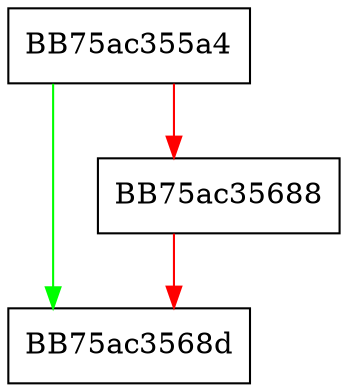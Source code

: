 digraph nUFSP_rar {
  node [shape="box"];
  graph [splines=ortho];
  BB75ac355a4 -> BB75ac3568d [color="green"];
  BB75ac355a4 -> BB75ac35688 [color="red"];
  BB75ac35688 -> BB75ac3568d [color="red"];
}